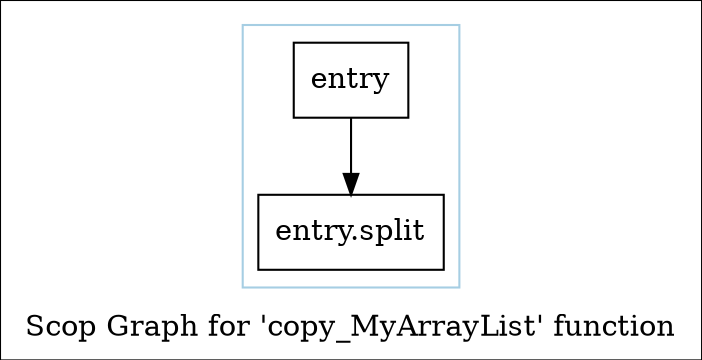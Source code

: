 digraph "Scop Graph for 'copy_MyArrayList' function" {
	label="Scop Graph for 'copy_MyArrayList' function";

	Node0xd12af90 [shape=record,label="{entry}"];
	Node0xd12af90 -> Node0xd1232f0;
	Node0xd1232f0 [shape=record,label="{entry.split}"];
	colorscheme = "paired12"
        subgraph cluster_0xd0baf40 {
          label = "";
          style = solid;
          color = 1
          Node0xd12af90;
          Node0xd1232f0;
        }
}
